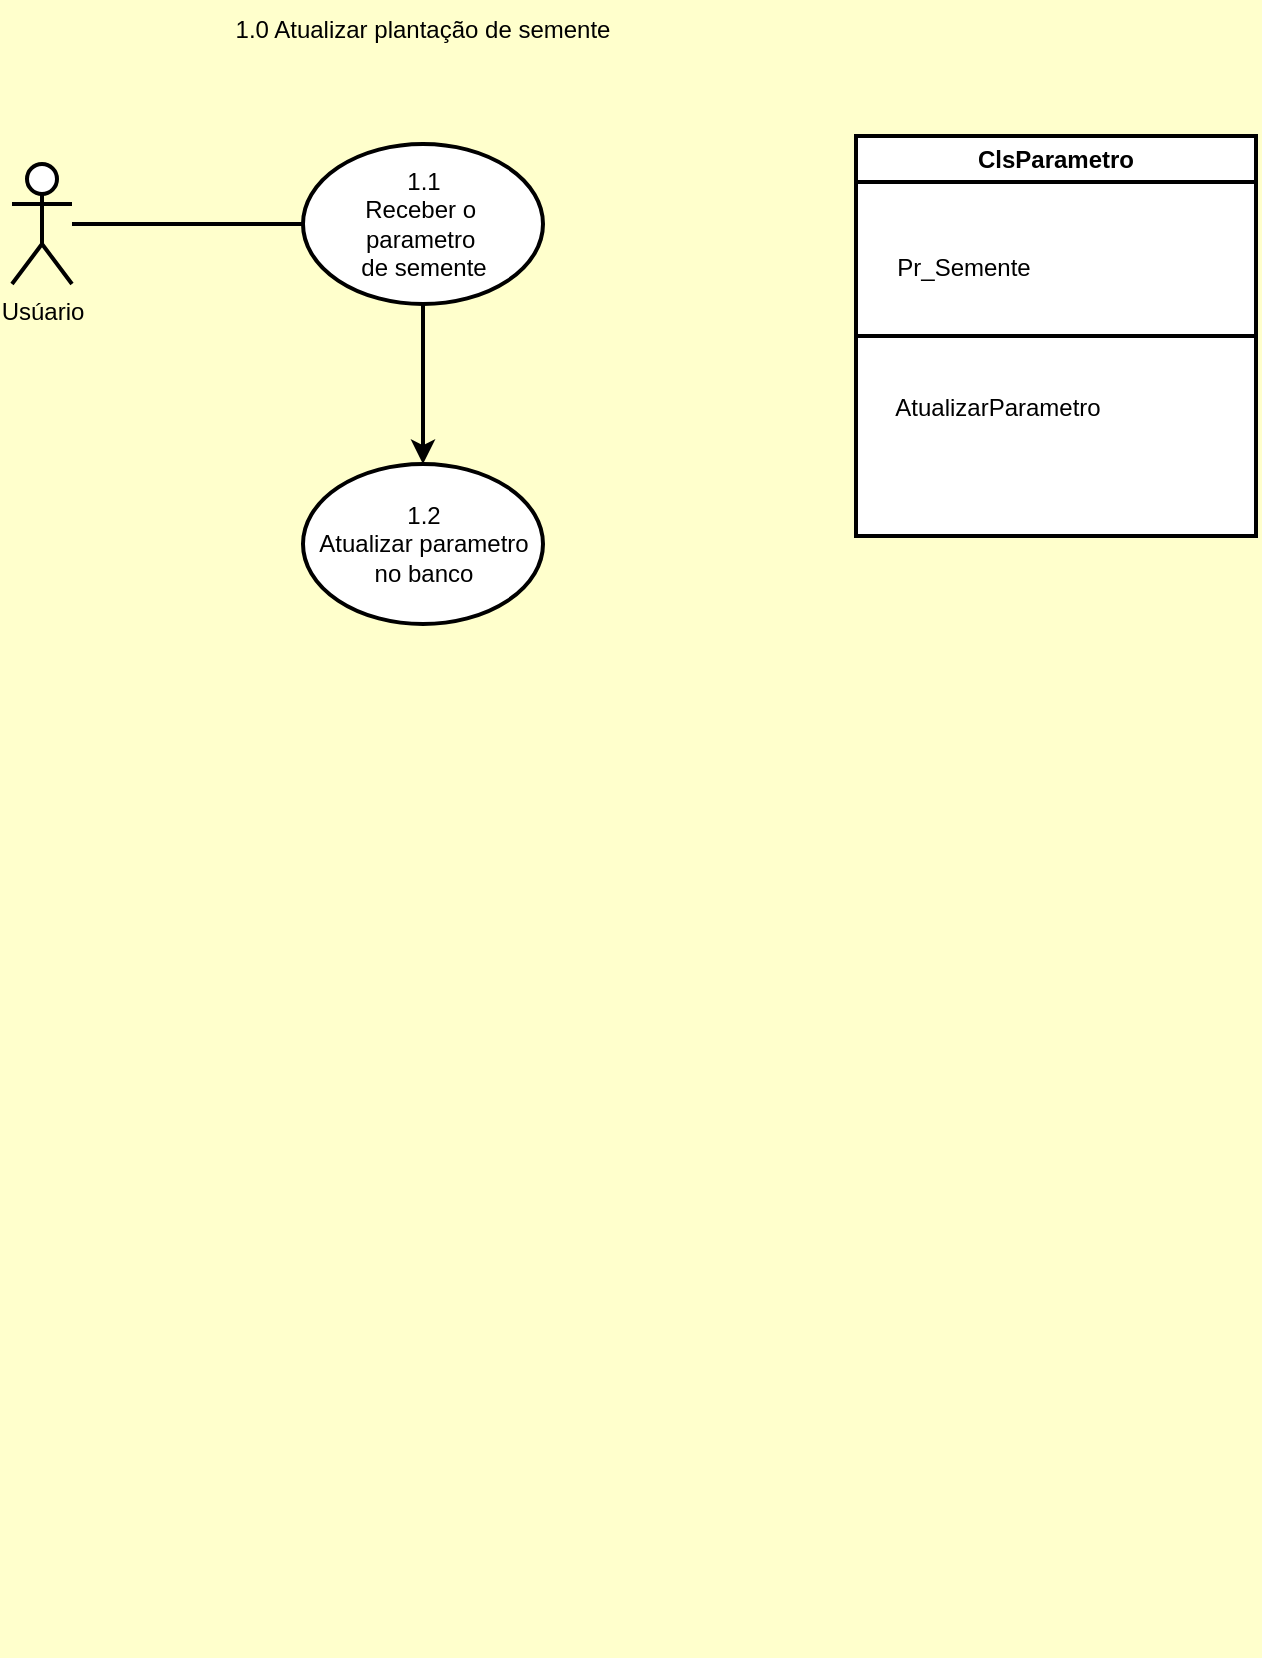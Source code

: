 <mxfile version="26.1.3" pages="3">
  <diagram name="Cópia do Página-1" id="2TtjPqE4uEPVsCzMLQ6q">
    <mxGraphModel dx="1059" dy="595" grid="0" gridSize="10" guides="1" tooltips="1" connect="1" arrows="1" fold="1" page="1" pageScale="1" pageWidth="827" pageHeight="1169" background="#FFFFCC" math="0" shadow="0">
      <root>
        <mxCell id="-6nPCFE8H4hs2gL_SXbs-0" />
        <mxCell id="-6nPCFE8H4hs2gL_SXbs-1" parent="-6nPCFE8H4hs2gL_SXbs-0" />
        <mxCell id="-6nPCFE8H4hs2gL_SXbs-2" value="1.0 Atualizar plantação de semente" style="text;html=1;align=center;verticalAlign=middle;whiteSpace=wrap;rounded=0;strokeWidth=2;" vertex="1" parent="-6nPCFE8H4hs2gL_SXbs-1">
          <mxGeometry x="220" y="170" width="219" height="30" as="geometry" />
        </mxCell>
        <mxCell id="-6nPCFE8H4hs2gL_SXbs-23" style="edgeStyle=orthogonalEdgeStyle;rounded=0;orthogonalLoop=1;jettySize=auto;html=1;exitX=0.5;exitY=1;exitDx=0;exitDy=0;strokeWidth=2;" edge="1" parent="-6nPCFE8H4hs2gL_SXbs-1">
          <mxGeometry relative="1" as="geometry">
            <mxPoint x="280" y="989" as="sourcePoint" />
            <mxPoint x="280" y="989" as="targetPoint" />
          </mxGeometry>
        </mxCell>
        <mxCell id="UjRgkHvceqlHhfJslUqM-3" value="" style="edgeStyle=orthogonalEdgeStyle;rounded=0;orthogonalLoop=1;jettySize=auto;html=1;strokeWidth=2;" edge="1" parent="-6nPCFE8H4hs2gL_SXbs-1" source="EO9cPTRCI8t0J780HDCF-0" target="UjRgkHvceqlHhfJslUqM-2">
          <mxGeometry relative="1" as="geometry" />
        </mxCell>
        <mxCell id="EO9cPTRCI8t0J780HDCF-0" value="1.1&lt;div&gt;&lt;div&gt;Receber o&amp;nbsp;&lt;/div&gt;&lt;/div&gt;&lt;div&gt;parametro&amp;nbsp;&lt;/div&gt;&lt;div&gt;de semente&lt;/div&gt;" style="ellipse;whiteSpace=wrap;html=1;strokeWidth=2;" vertex="1" parent="-6nPCFE8H4hs2gL_SXbs-1">
          <mxGeometry x="269.5" y="242" width="120" height="80" as="geometry" />
        </mxCell>
        <mxCell id="UjRgkHvceqlHhfJslUqM-1" style="edgeStyle=orthogonalEdgeStyle;rounded=0;orthogonalLoop=1;jettySize=auto;html=1;entryX=0;entryY=0.5;entryDx=0;entryDy=0;endArrow=none;startFill=0;strokeWidth=2;" edge="1" parent="-6nPCFE8H4hs2gL_SXbs-1" source="UjRgkHvceqlHhfJslUqM-0" target="EO9cPTRCI8t0J780HDCF-0">
          <mxGeometry relative="1" as="geometry" />
        </mxCell>
        <mxCell id="UjRgkHvceqlHhfJslUqM-0" value="Usúario" style="shape=umlActor;verticalLabelPosition=bottom;verticalAlign=top;html=1;outlineConnect=0;strokeWidth=2;" vertex="1" parent="-6nPCFE8H4hs2gL_SXbs-1">
          <mxGeometry x="124" y="252" width="30" height="60" as="geometry" />
        </mxCell>
        <mxCell id="UjRgkHvceqlHhfJslUqM-2" value="1.2&lt;div&gt;Atualizar parametro no banco&lt;/div&gt;" style="ellipse;whiteSpace=wrap;html=1;strokeWidth=2;" vertex="1" parent="-6nPCFE8H4hs2gL_SXbs-1">
          <mxGeometry x="269.5" y="402" width="120" height="80" as="geometry" />
        </mxCell>
        <mxCell id="EorvuS_jTnJFmMIewhFF-0" value="ClsParametro" style="swimlane;whiteSpace=wrap;html=1;fillColor=default;swimlaneFillColor=default;startSize=23;strokeWidth=2;" vertex="1" parent="-6nPCFE8H4hs2gL_SXbs-1">
          <mxGeometry x="546" y="238" width="200" height="200" as="geometry" />
        </mxCell>
        <mxCell id="EorvuS_jTnJFmMIewhFF-2" value="AtualizarParametro" style="text;html=1;align=center;verticalAlign=middle;whiteSpace=wrap;rounded=0;strokeWidth=2;" vertex="1" parent="EorvuS_jTnJFmMIewhFF-0">
          <mxGeometry x="41" y="121" width="60" height="30" as="geometry" />
        </mxCell>
        <mxCell id="EorvuS_jTnJFmMIewhFF-3" value="Pr_Semente" style="text;html=1;align=center;verticalAlign=middle;whiteSpace=wrap;rounded=0;strokeWidth=2;" vertex="1" parent="EorvuS_jTnJFmMIewhFF-0">
          <mxGeometry x="24" y="51" width="60" height="30" as="geometry" />
        </mxCell>
        <mxCell id="EorvuS_jTnJFmMIewhFF-4" value="" style="endArrow=none;html=1;rounded=0;exitX=0;exitY=0.5;exitDx=0;exitDy=0;entryX=1;entryY=0.5;entryDx=0;entryDy=0;strokeWidth=2;" edge="1" parent="-6nPCFE8H4hs2gL_SXbs-1" source="EorvuS_jTnJFmMIewhFF-0" target="EorvuS_jTnJFmMIewhFF-0">
          <mxGeometry width="50" height="50" relative="1" as="geometry">
            <mxPoint x="542" y="487" as="sourcePoint" />
            <mxPoint x="592" y="437" as="targetPoint" />
          </mxGeometry>
        </mxCell>
      </root>
    </mxGraphModel>
  </diagram>
  <diagram name="Página-1" id="QgrQLj6DDw5yAUaX-xCv">
    <mxGraphModel dx="1323" dy="743" grid="0" gridSize="10" guides="1" tooltips="1" connect="1" arrows="1" fold="1" page="1" pageScale="1" pageWidth="827" pageHeight="1169" background="#FFFFCC" math="0" shadow="0">
      <root>
        <mxCell id="0" />
        <mxCell id="1" parent="0" />
        <mxCell id="7JpCRiDkIyXZ9L1PrKrZ-1" value="2.0 Gerenciar plantação" style="text;html=1;align=center;verticalAlign=middle;whiteSpace=wrap;rounded=0;strokeWidth=2;" parent="1" vertex="1">
          <mxGeometry x="220" y="170" width="190" height="30" as="geometry" />
        </mxCell>
        <mxCell id="7JpCRiDkIyXZ9L1PrKrZ-2" value="Usuário" style="shape=umlActor;verticalLabelPosition=bottom;verticalAlign=top;html=1;outlineConnect=0;strokeWidth=2;" parent="1" vertex="1">
          <mxGeometry x="130" y="230" width="30" height="60" as="geometry" />
        </mxCell>
        <mxCell id="7xkS_DqlVZexsmlhaVQs-6" style="edgeStyle=orthogonalEdgeStyle;rounded=0;orthogonalLoop=1;jettySize=auto;html=1;entryX=0.5;entryY=0;entryDx=0;entryDy=0;strokeWidth=2;" parent="1" source="7JpCRiDkIyXZ9L1PrKrZ-5" target="7xkS_DqlVZexsmlhaVQs-5" edge="1">
          <mxGeometry relative="1" as="geometry" />
        </mxCell>
        <mxCell id="7JpCRiDkIyXZ9L1PrKrZ-5" value="&lt;div&gt;2.1&lt;/div&gt;Verificar a&lt;div&gt;produção de&lt;/div&gt;&lt;div&gt;pílulas&amp;nbsp;&lt;/div&gt;" style="ellipse;whiteSpace=wrap;html=1;strokeWidth=2;" parent="1" vertex="1">
          <mxGeometry x="307.5" y="220" width="115" height="80" as="geometry" />
        </mxCell>
        <mxCell id="7JpCRiDkIyXZ9L1PrKrZ-10" value="&lt;div&gt;2.3&lt;/div&gt;Plantar as&amp;nbsp;&lt;span style=&quot;background-color: transparent; color: light-dark(rgb(0, 0, 0), rgb(255, 255, 255));&quot;&gt;sementes&lt;/span&gt;&lt;div&gt;nos lotes&lt;/div&gt;" style="ellipse;whiteSpace=wrap;html=1;strokeWidth=2;" parent="1" vertex="1">
          <mxGeometry x="220" y="520" width="120" height="80" as="geometry" />
        </mxCell>
        <mxCell id="7JpCRiDkIyXZ9L1PrKrZ-21" value="" style="endArrow=none;html=1;rounded=0;entryX=0;entryY=0.5;entryDx=0;entryDy=0;strokeWidth=2;" parent="1" source="7JpCRiDkIyXZ9L1PrKrZ-2" target="7JpCRiDkIyXZ9L1PrKrZ-5" edge="1">
          <mxGeometry width="50" height="50" relative="1" as="geometry">
            <mxPoint x="340" y="230" as="sourcePoint" />
            <mxPoint x="390" y="180" as="targetPoint" />
          </mxGeometry>
        </mxCell>
        <mxCell id="7JpCRiDkIyXZ9L1PrKrZ-23" value="Usuário" style="shape=umlActor;verticalLabelPosition=bottom;verticalAlign=top;html=1;outlineConnect=0;strokeWidth=2;" parent="1" vertex="1">
          <mxGeometry x="352.5" y="1091" width="30" height="60" as="geometry" />
        </mxCell>
        <mxCell id="7xkS_DqlVZexsmlhaVQs-2" value="&lt;div&gt;2.4&lt;/div&gt;Comprar sementes" style="ellipse;whiteSpace=wrap;html=1;strokeWidth=2;" parent="1" vertex="1">
          <mxGeometry x="400" y="520" width="120" height="80" as="geometry" />
        </mxCell>
        <mxCell id="7xkS_DqlVZexsmlhaVQs-3" value="" style="endArrow=none;dashed=1;html=1;rounded=0;exitX=0.5;exitY=0;exitDx=0;exitDy=0;entryX=0.293;entryY=0.95;entryDx=0;entryDy=0;entryPerimeter=0;endFill=1;startFill=1;startArrow=classic;strokeWidth=2;" parent="1" source="7JpCRiDkIyXZ9L1PrKrZ-10" target="7xkS_DqlVZexsmlhaVQs-5" edge="1">
          <mxGeometry width="50" height="50" relative="1" as="geometry">
            <mxPoint x="310" y="400" as="sourcePoint" />
            <mxPoint x="340" y="470" as="targetPoint" />
          </mxGeometry>
        </mxCell>
        <mxCell id="7xkS_DqlVZexsmlhaVQs-4" value="" style="endArrow=none;dashed=1;html=1;rounded=0;entryX=0.69;entryY=0.99;entryDx=0;entryDy=0;entryPerimeter=0;exitX=0.5;exitY=0;exitDx=0;exitDy=0;startArrow=classic;startFill=1;strokeWidth=2;" parent="1" source="7xkS_DqlVZexsmlhaVQs-2" target="7xkS_DqlVZexsmlhaVQs-5" edge="1">
          <mxGeometry width="50" height="50" relative="1" as="geometry">
            <mxPoint x="460" y="639.6" as="sourcePoint" />
            <mxPoint x="387.655" y="420" as="targetPoint" />
          </mxGeometry>
        </mxCell>
        <mxCell id="7xkS_DqlVZexsmlhaVQs-5" value="&lt;div&gt;2.2&lt;/div&gt;Verificar a&amp;nbsp;&lt;div&gt;&lt;span style=&quot;background-color: transparent; color: light-dark(rgb(0, 0, 0), rgb(255, 255, 255));&quot;&gt;quantidade de&lt;/span&gt;&lt;/div&gt;&lt;div&gt;&lt;span style=&quot;background-color: transparent; color: light-dark(rgb(0, 0, 0), rgb(255, 255, 255));&quot;&gt;sementes no&lt;/span&gt;&lt;/div&gt;&lt;div&gt;&lt;span style=&quot;background-color: transparent; color: light-dark(rgb(0, 0, 0), rgb(255, 255, 255));&quot;&gt;estoque&lt;/span&gt;&lt;/div&gt;" style="ellipse;whiteSpace=wrap;html=1;strokeWidth=2;" parent="1" vertex="1">
          <mxGeometry x="307.5" y="350" width="115" height="80" as="geometry" />
        </mxCell>
        <mxCell id="7xkS_DqlVZexsmlhaVQs-7" value="S&lt;span style=&quot;color: rgba(0, 0, 0, 0); font-family: monospace; font-size: 0px; text-align: start; text-wrap-mode: nowrap;&quot;&gt;%3CmxGraphModel%3E%3Croot%3E%3CmxCell%20id%3D%220%22%2F%3E%3CmxCell%20id%3D%221%22%20parent%3D%220%22%2F%3E%3CmxCell%20id%3D%222%22%20value%3D%22%26lt%3Bdiv%26gt%3B1.0%26lt%3B%2Fdiv%26gt%3BVerificar%20a%26lt%3Bdiv%26gt%3Bprodu%C3%A7%C3%A3o%20de%26lt%3B%2Fdiv%26gt%3B%26lt%3Bdiv%26gt%3Bp%C3%ADlulas%26amp%3Bnbsp%3B%26lt%3B%2Fdiv%26gt%3B%22%20style%3D%22ellipse%3BwhiteSpace%3Dwrap%3Bhtml%3D1%3B%22%20vertex%3D%221%22%20parent%3D%221%22%3E%3CmxGeometry%20x%3D%22307.5%22%20y%3D%22220%22%20width%3D%22115%22%20height%3D%2280%22%20as%3D%22geometry%22%2F%3E%3C%2FmxCell%3E%3C%2Froot%3E%3C%2FmxGraphModel%3E&lt;/span&gt;ementes&lt;div&gt;&lt;div&gt;suficiente&lt;/div&gt;&lt;/div&gt;" style="shape=note;whiteSpace=wrap;html=1;backgroundOutline=1;darkOpacity=0.05;size=12;strokeWidth=2;" parent="1" vertex="1">
          <mxGeometry x="220" y="400" width="70" height="70" as="geometry" />
        </mxCell>
        <mxCell id="7xkS_DqlVZexsmlhaVQs-10" value="S&lt;span style=&quot;color: rgba(0, 0, 0, 0); font-family: monospace; font-size: 0px; text-align: start; text-wrap-mode: nowrap;&quot;&gt;%3CmxGraphModel%3E%3Croot%3E%3CmxCell%20id%3D%220%22%2F%3E%3CmxCell%20id%3D%221%22%20parent%3D%220%22%2F%3E%3CmxCell%20id%3D%222%22%20value%3D%22%26lt%3Bdiv%26gt%3B1.0%26lt%3B%2Fdiv%26gt%3BVerificar%20a%26lt%3Bdiv%26gt%3Bprodu%C3%A7%C3%A3o%20de%26lt%3B%2Fdiv%26gt%3B%26lt%3Bdiv%26gt%3Bp%C3%ADlulas%26amp%3Bnbsp%3B%26lt%3B%2Fdiv%26gt%3B%22%20style%3D%22ellipse%3BwhiteSpace%3Dwrap%3Bhtml%3D1%3B%22%20vertex%3D%221%22%20parent%3D%221%22%3E%3CmxGeometry%20x%3D%22307.5%22%20y%3D%22220%22%20width%3D%22115%22%20height%3D%2280%22%20as%3D%22geometry%22%2F%3E%3C%2FmxCell%3E%3C%2Froot%3E%3C%2FmxGraphModel%3E&lt;/span&gt;ementes&lt;div&gt;&lt;div&gt;&lt;div&gt;insuficiente&lt;/div&gt;&lt;/div&gt;&lt;/div&gt;" style="shape=note;whiteSpace=wrap;html=1;backgroundOutline=1;darkOpacity=0.05;size=12;strokeWidth=2;" parent="1" vertex="1">
          <mxGeometry x="450" y="400" width="70" height="70" as="geometry" />
        </mxCell>
        <mxCell id="7xkS_DqlVZexsmlhaVQs-11" value="&lt;div&gt;&lt;span style=&quot;background-color: transparent; color: light-dark(rgb(0, 0, 0), rgb(255, 255, 255));&quot;&gt;2.7&lt;/span&gt;&lt;/div&gt;Exibir&amp;nbsp;dashboard" style="ellipse;whiteSpace=wrap;html=1;strokeWidth=2;" parent="1" vertex="1">
          <mxGeometry x="307.5" y="968" width="120" height="80" as="geometry" />
        </mxCell>
        <mxCell id="7xkS_DqlVZexsmlhaVQs-13" value="" style="endArrow=none;html=1;rounded=0;entryX=0.5;entryY=1;entryDx=0;entryDy=0;exitX=0.5;exitY=0;exitDx=0;exitDy=0;startArrow=classic;startFill=1;strokeWidth=2;" parent="1" source="zokMwbV5sDmdPC_8MwZD-1" target="7JpCRiDkIyXZ9L1PrKrZ-10" edge="1">
          <mxGeometry width="50" height="50" relative="1" as="geometry">
            <mxPoint x="250" y="690" as="sourcePoint" />
            <mxPoint x="300" y="640" as="targetPoint" />
          </mxGeometry>
        </mxCell>
        <mxCell id="7xkS_DqlVZexsmlhaVQs-14" value="" style="endArrow=none;html=1;rounded=0;exitX=0.5;exitY=0;exitDx=0;exitDy=0;startArrow=classic;startFill=1;entryX=0.5;entryY=1;entryDx=0;entryDy=0;strokeWidth=2;" parent="1" source="7xkS_DqlVZexsmlhaVQs-11" target="7xkS_DqlVZexsmlhaVQs-2" edge="1">
          <mxGeometry width="50" height="50" relative="1" as="geometry">
            <mxPoint x="460" y="680" as="sourcePoint" />
            <mxPoint x="463.0" y="826" as="targetPoint" />
          </mxGeometry>
        </mxCell>
        <mxCell id="7xkS_DqlVZexsmlhaVQs-16" value="" style="endArrow=none;html=1;rounded=0;entryX=0.5;entryY=1;entryDx=0;entryDy=0;exitX=0.5;exitY=0;exitDx=0;exitDy=0;exitPerimeter=0;strokeWidth=2;" parent="1" source="7JpCRiDkIyXZ9L1PrKrZ-23" target="7xkS_DqlVZexsmlhaVQs-11" edge="1">
          <mxGeometry width="50" height="50" relative="1" as="geometry">
            <mxPoint x="257.5" y="890" as="sourcePoint" />
            <mxPoint x="307.5" y="840" as="targetPoint" />
          </mxGeometry>
        </mxCell>
        <mxCell id="zokMwbV5sDmdPC_8MwZD-1" value="&lt;div&gt;2.5&lt;/div&gt;&lt;div&gt;&amp;nbsp;A&lt;span style=&quot;background-color: transparent; color: light-dark(rgb(0, 0, 0), rgb(255, 255, 255));&quot;&gt;tualizar&lt;/span&gt;&lt;/div&gt;&lt;div&gt;quantidade&lt;/div&gt;&lt;div&gt;de sementes&lt;/div&gt;&lt;div&gt;utilizadas&lt;/div&gt;" style="ellipse;whiteSpace=wrap;html=1;strokeWidth=2;" parent="1" vertex="1">
          <mxGeometry x="220" y="629" width="120" height="80" as="geometry" />
        </mxCell>
        <mxCell id="zokMwbV5sDmdPC_8MwZD-3" value="" style="endArrow=none;html=1;rounded=0;entryX=0.5;entryY=1;entryDx=0;entryDy=0;exitX=0.5;exitY=0;exitDx=0;exitDy=0;startArrow=classic;startFill=1;strokeWidth=2;" parent="1" source="Stjeo3KQIpJARjUJ-jiM-1" target="zokMwbV5sDmdPC_8MwZD-1" edge="1">
          <mxGeometry width="50" height="50" relative="1" as="geometry">
            <mxPoint x="286" y="852" as="sourcePoint" />
            <mxPoint x="286" y="772" as="targetPoint" />
          </mxGeometry>
        </mxCell>
        <mxCell id="KN6Qiix2mJy_LUA2HFbE-7" style="edgeStyle=orthogonalEdgeStyle;rounded=0;orthogonalLoop=1;jettySize=auto;html=1;exitX=0.5;exitY=1;exitDx=0;exitDy=0;entryX=0.5;entryY=0;entryDx=0;entryDy=0;curved=1;endArrow=diamondThin;endFill=1;strokeWidth=2;endSize=9;" edge="1" parent="1" source="zokMwbV5sDmdPC_8MwZD-5" target="KN6Qiix2mJy_LUA2HFbE-2">
          <mxGeometry relative="1" as="geometry" />
        </mxCell>
        <mxCell id="zokMwbV5sDmdPC_8MwZD-5" value="ClsSemente" style="swimlane;whiteSpace=wrap;html=1;fillColor=default;swimlaneFillColor=default;strokeWidth=2;" parent="1" vertex="1">
          <mxGeometry x="570" y="218" width="200" height="235" as="geometry" />
        </mxCell>
        <mxCell id="w1v8hUCmeVuxiV3nkl0_-1" value="Qt_Pilula&lt;div&gt;Es_Semente&lt;/div&gt;&lt;div&gt;Qt_semente&lt;/div&gt;&lt;div&gt;Qt_Convertida&lt;/div&gt;&lt;div&gt;Vl_Compra&lt;/div&gt;&lt;div&gt;Qt_Convertida&lt;/div&gt;" style="text;html=1;align=left;verticalAlign=middle;whiteSpace=wrap;rounded=0;strokeWidth=2;" vertex="1" parent="zokMwbV5sDmdPC_8MwZD-5">
          <mxGeometry x="41" y="38" width="103" height="67" as="geometry" />
        </mxCell>
        <mxCell id="KN6Qiix2mJy_LUA2HFbE-1" value="VerificarPilula&lt;div&gt;VerificarEstoque&lt;/div&gt;&lt;div&gt;PlantarSemente&lt;/div&gt;&lt;div&gt;&lt;br&gt;&lt;/div&gt;" style="text;html=1;align=left;verticalAlign=middle;whiteSpace=wrap;rounded=0;strokeWidth=2;" vertex="1" parent="zokMwbV5sDmdPC_8MwZD-5">
          <mxGeometry x="41" y="171" width="60" height="30" as="geometry" />
        </mxCell>
        <mxCell id="shzDhFDhWrunMHeL_3jM-2" style="edgeStyle=orthogonalEdgeStyle;rounded=0;orthogonalLoop=1;jettySize=auto;html=1;exitX=0.5;exitY=1;exitDx=0;exitDy=0;strokeWidth=2;" edge="1" parent="1" source="Stjeo3KQIpJARjUJ-jiM-1" target="shzDhFDhWrunMHeL_3jM-1">
          <mxGeometry relative="1" as="geometry" />
        </mxCell>
        <mxCell id="Stjeo3KQIpJARjUJ-jiM-1" value="&lt;div&gt;2.6&lt;/div&gt;&lt;div&gt;&amp;nbsp;A&lt;span style=&quot;background-color: transparent; color: light-dark(rgb(0, 0, 0), rgb(255, 255, 255));&quot;&gt;tualizar&lt;/span&gt;&lt;/div&gt;&lt;div&gt;quantidade&lt;/div&gt;&lt;div&gt;de sementes&lt;/div&gt;&lt;div&gt;plantada&amp;nbsp;&lt;/div&gt;" style="ellipse;whiteSpace=wrap;html=1;strokeWidth=2;" vertex="1" parent="1">
          <mxGeometry x="220" y="736" width="120" height="80" as="geometry" />
        </mxCell>
        <mxCell id="Stjeo3KQIpJARjUJ-jiM-4" style="edgeStyle=orthogonalEdgeStyle;rounded=0;orthogonalLoop=1;jettySize=auto;html=1;exitX=0.5;exitY=1;exitDx=0;exitDy=0;strokeWidth=2;" edge="1" parent="1">
          <mxGeometry relative="1" as="geometry">
            <mxPoint x="280" y="989" as="sourcePoint" />
            <mxPoint x="280" y="989" as="targetPoint" />
          </mxGeometry>
        </mxCell>
        <mxCell id="Stjeo3KQIpJARjUJ-jiM-8" value="" style="endArrow=classic;html=1;rounded=0;exitX=0.5;exitY=1;exitDx=0;exitDy=0;entryX=0.5;entryY=0;entryDx=0;entryDy=0;strokeWidth=2;" edge="1" parent="1" source="shzDhFDhWrunMHeL_3jM-1" target="7xkS_DqlVZexsmlhaVQs-11">
          <mxGeometry width="50" height="50" relative="1" as="geometry">
            <mxPoint x="341" y="936" as="sourcePoint" />
            <mxPoint x="391" y="886" as="targetPoint" />
          </mxGeometry>
        </mxCell>
        <mxCell id="w1v8hUCmeVuxiV3nkl0_-5" value="" style="endArrow=none;html=1;rounded=0;exitX=0;exitY=0.5;exitDx=0;exitDy=0;entryX=1;entryY=0.5;entryDx=0;entryDy=0;strokeWidth=2;" edge="1" parent="1" source="zokMwbV5sDmdPC_8MwZD-5" target="zokMwbV5sDmdPC_8MwZD-5">
          <mxGeometry width="50" height="50" relative="1" as="geometry">
            <mxPoint x="633" y="419" as="sourcePoint" />
            <mxPoint x="683" y="369" as="targetPoint" />
          </mxGeometry>
        </mxCell>
        <mxCell id="KN6Qiix2mJy_LUA2HFbE-2" value="ClsHistorico" style="swimlane;whiteSpace=wrap;html=1;fillColor=default;swimlaneFillColor=default;strokeWidth=2;" vertex="1" parent="1">
          <mxGeometry x="570" y="537" width="200" height="213" as="geometry" />
        </mxCell>
        <mxCell id="KN6Qiix2mJy_LUA2HFbE-4" value="&lt;div&gt;Dt_Plantada&lt;/div&gt;&lt;div&gt;Qt_Plantada&lt;/div&gt;" style="text;html=1;align=left;verticalAlign=middle;whiteSpace=wrap;rounded=0;strokeWidth=2;" vertex="1" parent="KN6Qiix2mJy_LUA2HFbE-2">
          <mxGeometry x="41" y="45" width="60" height="30" as="geometry" />
        </mxCell>
        <mxCell id="KN6Qiix2mJy_LUA2HFbE-6" value="AtualizarBanco&lt;div&gt;FazerRelatorio&lt;/div&gt;" style="text;html=1;align=left;verticalAlign=middle;whiteSpace=wrap;rounded=0;strokeWidth=2;" vertex="1" parent="KN6Qiix2mJy_LUA2HFbE-2">
          <mxGeometry x="41" y="138" width="60" height="30" as="geometry" />
        </mxCell>
        <mxCell id="KN6Qiix2mJy_LUA2HFbE-5" value="" style="endArrow=none;html=1;rounded=0;entryX=1;entryY=0.5;entryDx=0;entryDy=0;exitX=0;exitY=0.5;exitDx=0;exitDy=0;strokeWidth=2;" edge="1" parent="1" source="KN6Qiix2mJy_LUA2HFbE-2" target="KN6Qiix2mJy_LUA2HFbE-2">
          <mxGeometry width="50" height="50" relative="1" as="geometry">
            <mxPoint x="622" y="1007" as="sourcePoint" />
            <mxPoint x="672" y="957" as="targetPoint" />
          </mxGeometry>
        </mxCell>
        <mxCell id="KN6Qiix2mJy_LUA2HFbE-8" value="N" style="text;html=1;align=center;verticalAlign=middle;whiteSpace=wrap;rounded=0;" vertex="1" parent="1">
          <mxGeometry x="620" y="512" width="60" height="30" as="geometry" />
        </mxCell>
        <mxCell id="KN6Qiix2mJy_LUA2HFbE-9" value="1" style="text;html=1;align=center;verticalAlign=middle;whiteSpace=wrap;rounded=0;" vertex="1" parent="1">
          <mxGeometry x="620" y="453" width="60" height="30" as="geometry" />
        </mxCell>
        <mxCell id="shzDhFDhWrunMHeL_3jM-1" value="2.7&lt;div&gt;Gerar historico&lt;/div&gt;" style="ellipse;whiteSpace=wrap;html=1;strokeWidth=2;" vertex="1" parent="1">
          <mxGeometry x="220" y="840" width="120" height="80" as="geometry" />
        </mxCell>
      </root>
    </mxGraphModel>
  </diagram>
  <diagram name="Cópia do Página-1" id="4VZvO680dzLRy78BL2N3">
    <mxGraphModel dx="1323" dy="743" grid="0" gridSize="10" guides="1" tooltips="1" connect="1" arrows="1" fold="1" page="1" pageScale="1" pageWidth="827" pageHeight="1169" background="#FFFFCC" math="0" shadow="0">
      <root>
        <mxCell id="tuVpOWdhm5HM_4t9n1tt-0" />
        <mxCell id="tuVpOWdhm5HM_4t9n1tt-1" parent="tuVpOWdhm5HM_4t9n1tt-0" />
        <mxCell id="tuVpOWdhm5HM_4t9n1tt-2" value="2.4 Comprar semente" style="text;html=1;align=center;verticalAlign=middle;whiteSpace=wrap;rounded=0;strokeWidth=2;" vertex="1" parent="tuVpOWdhm5HM_4t9n1tt-1">
          <mxGeometry x="220" y="170" width="190" height="30" as="geometry" />
        </mxCell>
        <mxCell id="tuVpOWdhm5HM_4t9n1tt-3" value="Usuário" style="shape=umlActor;verticalLabelPosition=bottom;verticalAlign=top;html=1;outlineConnect=0;strokeWidth=2;" vertex="1" parent="tuVpOWdhm5HM_4t9n1tt-1">
          <mxGeometry x="97" y="559" width="30" height="60" as="geometry" />
        </mxCell>
        <mxCell id="tuVpOWdhm5HM_4t9n1tt-7" value="" style="endArrow=none;html=1;rounded=0;entryX=0;entryY=0.5;entryDx=0;entryDy=0;exitX=1;exitY=0.333;exitDx=0;exitDy=0;exitPerimeter=0;strokeWidth=2;" edge="1" parent="tuVpOWdhm5HM_4t9n1tt-1" source="tuVpOWdhm5HM_4t9n1tt-3">
          <mxGeometry width="50" height="50" relative="1" as="geometry">
            <mxPoint x="340" y="230" as="sourcePoint" />
            <mxPoint x="307.5" y="260" as="targetPoint" />
          </mxGeometry>
        </mxCell>
        <mxCell id="tuVpOWdhm5HM_4t9n1tt-9" value="&lt;div&gt;2..4.1&lt;/div&gt;&lt;div&gt;Fazer orçamento&lt;/div&gt;" style="ellipse;whiteSpace=wrap;html=1;strokeWidth=2;" vertex="1" parent="tuVpOWdhm5HM_4t9n1tt-1">
          <mxGeometry x="307.5" y="230" width="120" height="80" as="geometry" />
        </mxCell>
        <mxCell id="tuVpOWdhm5HM_4t9n1tt-21" value="ClsCompra" style="swimlane;whiteSpace=wrap;html=1;fillColor=default;swimlaneFillColor=default;strokeWidth=2;" vertex="1" parent="tuVpOWdhm5HM_4t9n1tt-1">
          <mxGeometry x="569" y="253" width="200" height="200" as="geometry" />
        </mxCell>
        <mxCell id="bqzGpZ0TBLlaKP8XHNMU-1" value="&lt;div&gt;2..4.2&lt;/div&gt;&lt;div&gt;Gerar receita&lt;/div&gt;" style="ellipse;whiteSpace=wrap;html=1;strokeWidth=2;" vertex="1" parent="tuVpOWdhm5HM_4t9n1tt-1">
          <mxGeometry x="307.5" y="386" width="120" height="80" as="geometry" />
        </mxCell>
        <mxCell id="bqzGpZ0TBLlaKP8XHNMU-6" value="" style="edgeStyle=orthogonalEdgeStyle;rounded=0;orthogonalLoop=1;jettySize=auto;html=1;exitX=1;exitY=0.5;exitDx=0;exitDy=0;entryX=0;entryY=0.5;entryDx=0;entryDy=0;strokeWidth=2;" edge="1" parent="tuVpOWdhm5HM_4t9n1tt-1" source="bqzGpZ0TBLlaKP8XHNMU-5" target="bqzGpZ0TBLlaKP8XHNMU-8">
          <mxGeometry relative="1" as="geometry" />
        </mxCell>
        <mxCell id="bqzGpZ0TBLlaKP8XHNMU-3" value="&lt;div&gt;2..4.3&lt;/div&gt;&lt;div&gt;Comprar semente&lt;/div&gt;" style="ellipse;whiteSpace=wrap;html=1;strokeWidth=2;" vertex="1" parent="tuVpOWdhm5HM_4t9n1tt-1">
          <mxGeometry x="307.5" y="546" width="120" height="80" as="geometry" />
        </mxCell>
        <mxCell id="bqzGpZ0TBLlaKP8XHNMU-5" value="&lt;div&gt;2.4.4&lt;/div&gt;&lt;div&gt;Receber Sementes&lt;/div&gt;" style="ellipse;whiteSpace=wrap;html=1;strokeWidth=2;" vertex="1" parent="tuVpOWdhm5HM_4t9n1tt-1">
          <mxGeometry x="307.5" y="706" width="120" height="80" as="geometry" />
        </mxCell>
        <mxCell id="bqzGpZ0TBLlaKP8XHNMU-7" value="" style="endArrow=none;html=1;rounded=0;entryX=0;entryY=0.5;entryDx=0;entryDy=0;exitX=1;exitY=0.333;exitDx=0;exitDy=0;exitPerimeter=0;strokeWidth=2;" edge="1" parent="tuVpOWdhm5HM_4t9n1tt-1" source="tuVpOWdhm5HM_4t9n1tt-3" target="bqzGpZ0TBLlaKP8XHNMU-1">
          <mxGeometry width="50" height="50" relative="1" as="geometry">
            <mxPoint x="170" y="270" as="sourcePoint" />
            <mxPoint x="317.5" y="270" as="targetPoint" />
          </mxGeometry>
        </mxCell>
        <mxCell id="bqzGpZ0TBLlaKP8XHNMU-8" value="&lt;div&gt;2.4.5&lt;/div&gt;&lt;div&gt;&lt;span style=&quot;background-color: transparent; color: light-dark(rgb(0, 0, 0), rgb(255, 255, 255));&quot;&gt;Atualizar o estoque&lt;/span&gt;&lt;/div&gt;" style="ellipse;whiteSpace=wrap;html=1;strokeWidth=2;" vertex="1" parent="tuVpOWdhm5HM_4t9n1tt-1">
          <mxGeometry x="500" y="621" width="120" height="80" as="geometry" />
        </mxCell>
        <mxCell id="bqzGpZ0TBLlaKP8XHNMU-9" value="&lt;div&gt;2.4.6&lt;/div&gt;&lt;div&gt;Atualizar a venda&lt;/div&gt;" style="ellipse;whiteSpace=wrap;html=1;strokeWidth=2;" vertex="1" parent="tuVpOWdhm5HM_4t9n1tt-1">
          <mxGeometry x="500" y="786" width="120" height="80" as="geometry" />
        </mxCell>
        <mxCell id="bqzGpZ0TBLlaKP8XHNMU-10" value="" style="edgeStyle=orthogonalEdgeStyle;rounded=0;orthogonalLoop=1;jettySize=auto;html=1;exitX=1;exitY=0.5;exitDx=0;exitDy=0;strokeWidth=2;" edge="1" parent="tuVpOWdhm5HM_4t9n1tt-1" source="bqzGpZ0TBLlaKP8XHNMU-5" target="bqzGpZ0TBLlaKP8XHNMU-9">
          <mxGeometry relative="1" as="geometry">
            <mxPoint x="438" y="756" as="sourcePoint" />
            <mxPoint x="501" y="787" as="targetPoint" />
          </mxGeometry>
        </mxCell>
        <mxCell id="bqzGpZ0TBLlaKP8XHNMU-11" value="" style="endArrow=none;html=1;rounded=0;exitX=1;exitY=0.333;exitDx=0;exitDy=0;exitPerimeter=0;entryX=0;entryY=0.5;entryDx=0;entryDy=0;strokeWidth=2;" edge="1" parent="tuVpOWdhm5HM_4t9n1tt-1" source="tuVpOWdhm5HM_4t9n1tt-3" target="bqzGpZ0TBLlaKP8XHNMU-3">
          <mxGeometry width="50" height="50" relative="1" as="geometry">
            <mxPoint x="298" y="720" as="sourcePoint" />
            <mxPoint x="348" y="670" as="targetPoint" />
          </mxGeometry>
        </mxCell>
        <mxCell id="bqzGpZ0TBLlaKP8XHNMU-12" value="" style="endArrow=none;html=1;rounded=0;entryX=0;entryY=0.5;entryDx=0;entryDy=0;exitX=1;exitY=0.333;exitDx=0;exitDy=0;exitPerimeter=0;strokeWidth=2;" edge="1" parent="tuVpOWdhm5HM_4t9n1tt-1" source="tuVpOWdhm5HM_4t9n1tt-3" target="bqzGpZ0TBLlaKP8XHNMU-5">
          <mxGeometry width="50" height="50" relative="1" as="geometry">
            <mxPoint x="190" y="708" as="sourcePoint" />
            <mxPoint x="317" y="596" as="targetPoint" />
          </mxGeometry>
        </mxCell>
      </root>
    </mxGraphModel>
  </diagram>
</mxfile>

